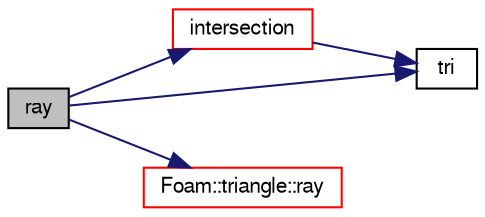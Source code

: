 digraph "ray"
{
  bgcolor="transparent";
  edge [fontname="FreeSans",fontsize="10",labelfontname="FreeSans",labelfontsize="10"];
  node [fontname="FreeSans",fontsize="10",shape=record];
  rankdir="LR";
  Node149 [label="ray",height=0.2,width=0.4,color="black", fillcolor="grey75", style="filled", fontcolor="black"];
  Node149 -> Node150 [color="midnightblue",fontsize="10",style="solid",fontname="FreeSans"];
  Node150 [label="intersection",height=0.2,width=0.4,color="red",URL="$a27234.html#ad5d7fcb63824ee7e88be930d911da71a",tooltip="Fast intersection with a ray. "];
  Node150 -> Node151 [color="midnightblue",fontsize="10",style="solid",fontname="FreeSans"];
  Node151 [label="tri",height=0.2,width=0.4,color="black",URL="$a27234.html#aefa11b7c72b64f1e1389537cd22970c1",tooltip="Return the triangle. "];
  Node149 -> Node165 [color="midnightblue",fontsize="10",style="solid",fontname="FreeSans"];
  Node165 [label="Foam::triangle::ray",height=0.2,width=0.4,color="red",URL="$a27606.html#a8d96c75750b2e14b93eb7bef0263ad0a",tooltip="Return point intersection with a ray. "];
  Node149 -> Node151 [color="midnightblue",fontsize="10",style="solid",fontname="FreeSans"];
}
